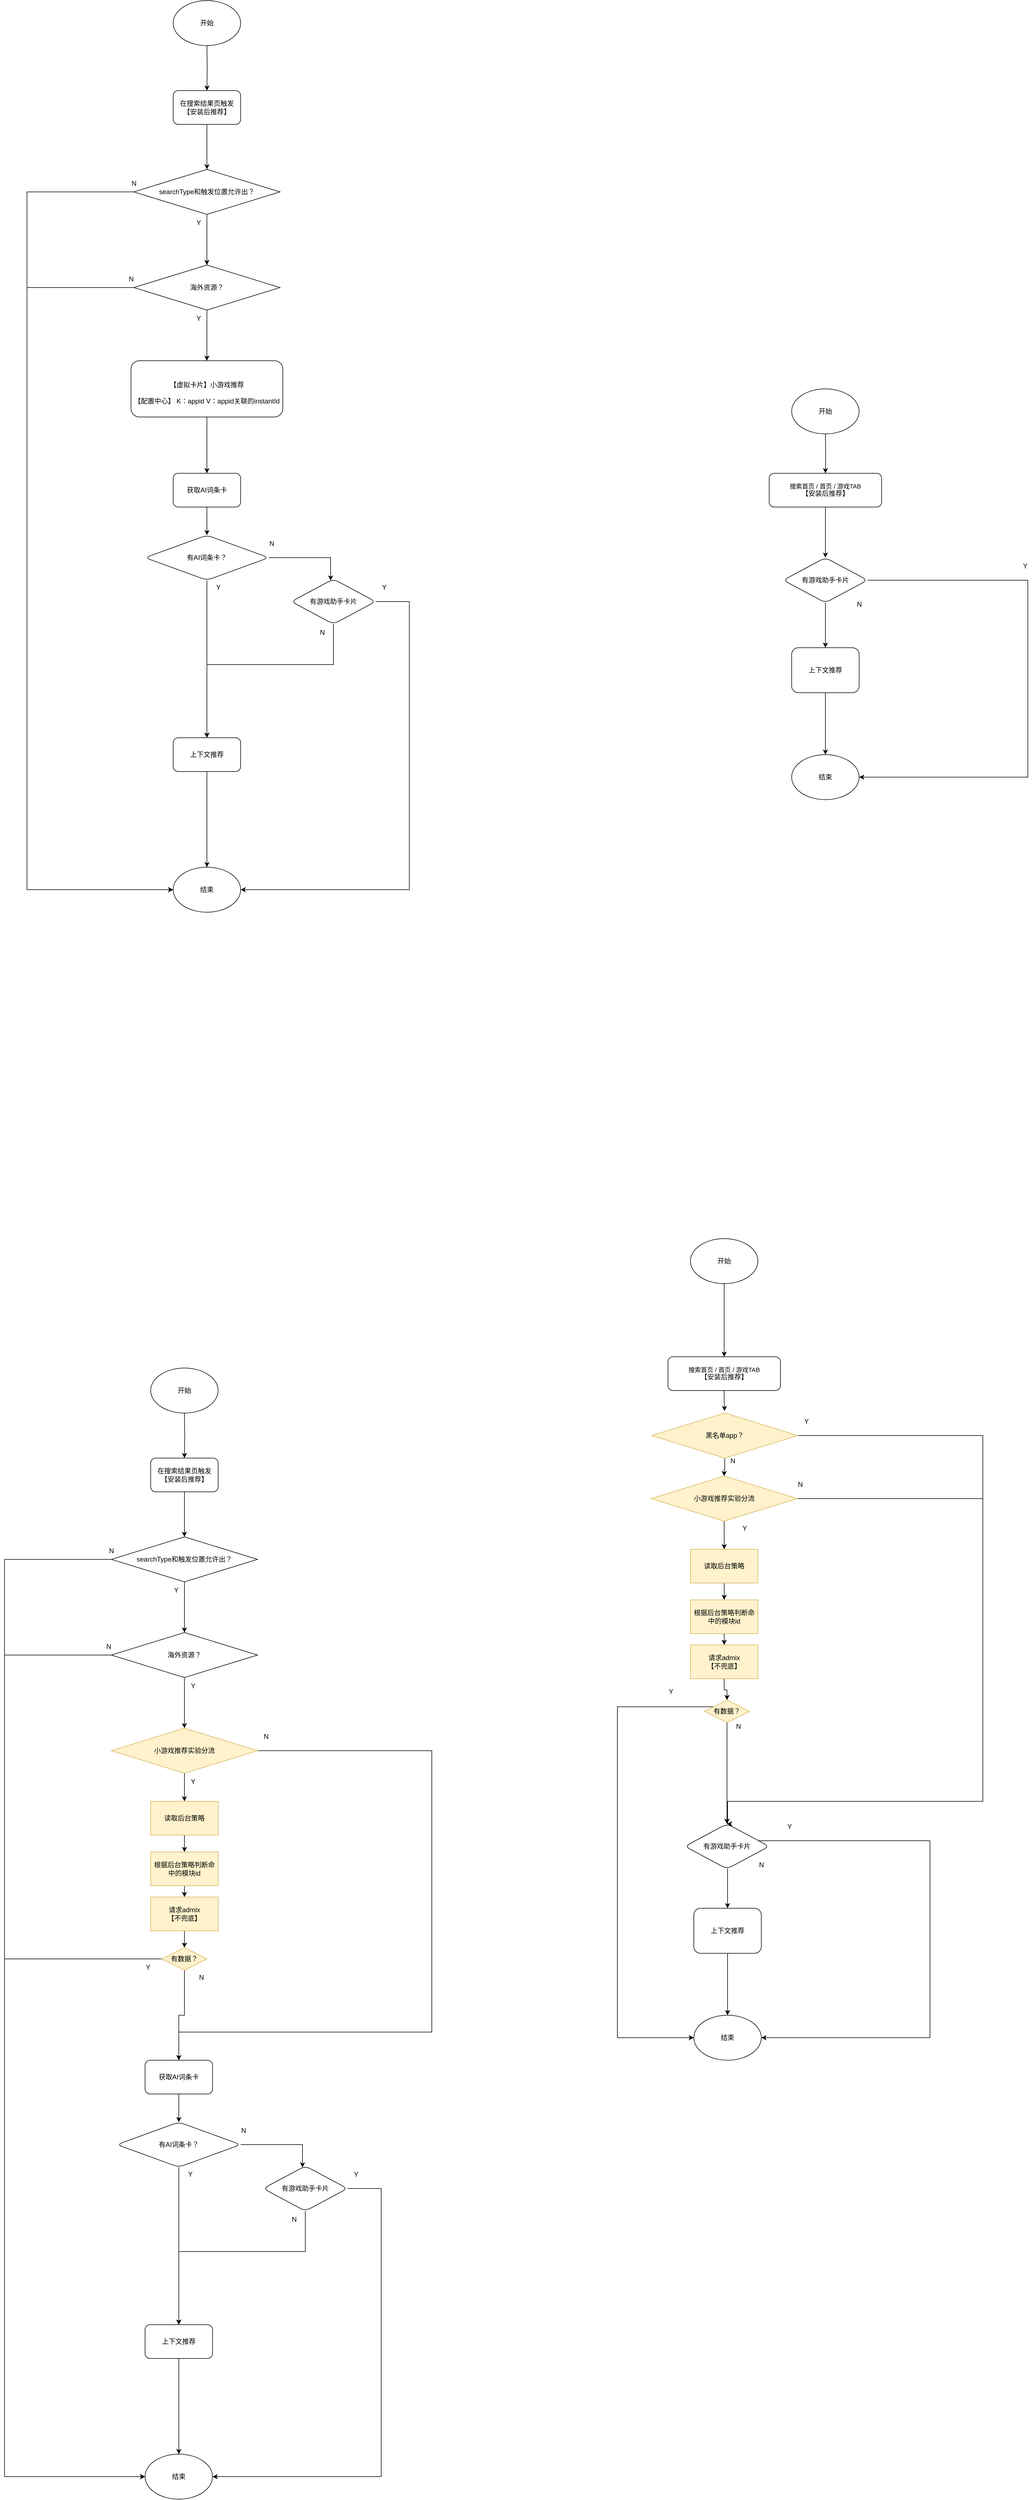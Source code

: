 <mxfile version="26.1.3">
  <diagram name="第 1 页" id="m9TrbYDOdCIX-7oSl9vr">
    <mxGraphModel dx="3148" dy="1683" grid="1" gridSize="10" guides="1" tooltips="1" connect="1" arrows="1" fold="1" page="1" pageScale="1" pageWidth="827" pageHeight="1169" math="0" shadow="0">
      <root>
        <mxCell id="0" />
        <mxCell id="1" parent="0" />
        <mxCell id="mQm4HfIO1lFHJKP5LkmW-3" value="" style="edgeStyle=orthogonalEdgeStyle;rounded=0;orthogonalLoop=1;jettySize=auto;html=1;" parent="1" target="mQm4HfIO1lFHJKP5LkmW-2" edge="1">
          <mxGeometry relative="1" as="geometry">
            <mxPoint x="390" y="120" as="sourcePoint" />
          </mxGeometry>
        </mxCell>
        <mxCell id="mQm4HfIO1lFHJKP5LkmW-9" value="" style="edgeStyle=orthogonalEdgeStyle;rounded=0;orthogonalLoop=1;jettySize=auto;html=1;" parent="1" source="mQm4HfIO1lFHJKP5LkmW-2" edge="1">
          <mxGeometry relative="1" as="geometry">
            <mxPoint x="390" y="340" as="targetPoint" />
          </mxGeometry>
        </mxCell>
        <mxCell id="mQm4HfIO1lFHJKP5LkmW-2" value="在搜索结果页触发&lt;br&gt;【安装后推荐】" style="whiteSpace=wrap;html=1;rounded=1;" parent="1" vertex="1">
          <mxGeometry x="330" y="200" width="120" height="60" as="geometry" />
        </mxCell>
        <mxCell id="mQm4HfIO1lFHJKP5LkmW-5" value="开始" style="ellipse;whiteSpace=wrap;html=1;" parent="1" vertex="1">
          <mxGeometry x="330" y="40" width="120" height="80" as="geometry" />
        </mxCell>
        <mxCell id="mQm4HfIO1lFHJKP5LkmW-14" style="edgeStyle=orthogonalEdgeStyle;rounded=0;orthogonalLoop=1;jettySize=auto;html=1;entryX=0;entryY=0.5;entryDx=0;entryDy=0;" parent="1" source="mQm4HfIO1lFHJKP5LkmW-10" target="mQm4HfIO1lFHJKP5LkmW-13" edge="1">
          <mxGeometry relative="1" as="geometry">
            <Array as="points">
              <mxPoint x="70" y="380" />
              <mxPoint x="70" y="1620" />
            </Array>
          </mxGeometry>
        </mxCell>
        <mxCell id="mQm4HfIO1lFHJKP5LkmW-17" value="" style="edgeStyle=orthogonalEdgeStyle;rounded=0;orthogonalLoop=1;jettySize=auto;html=1;" parent="1" source="mQm4HfIO1lFHJKP5LkmW-10" edge="1">
          <mxGeometry relative="1" as="geometry">
            <mxPoint x="390" y="510" as="targetPoint" />
          </mxGeometry>
        </mxCell>
        <mxCell id="mQm4HfIO1lFHJKP5LkmW-10" value="searchType和触发位置允许出？" style="rhombus;whiteSpace=wrap;html=1;" parent="1" vertex="1">
          <mxGeometry x="260" y="340" width="260" height="80" as="geometry" />
        </mxCell>
        <mxCell id="mQm4HfIO1lFHJKP5LkmW-13" value="结束" style="ellipse;whiteSpace=wrap;html=1;" parent="1" vertex="1">
          <mxGeometry x="330" y="1580" width="120" height="80" as="geometry" />
        </mxCell>
        <mxCell id="mQm4HfIO1lFHJKP5LkmW-15" value="N" style="text;html=1;align=center;verticalAlign=middle;resizable=0;points=[];autosize=1;strokeColor=none;fillColor=none;" parent="1" vertex="1">
          <mxGeometry x="245" y="350" width="30" height="30" as="geometry" />
        </mxCell>
        <mxCell id="mQm4HfIO1lFHJKP5LkmW-18" value="Y" style="text;html=1;align=center;verticalAlign=middle;resizable=0;points=[];autosize=1;strokeColor=none;fillColor=none;" parent="1" vertex="1">
          <mxGeometry x="360" y="420" width="30" height="30" as="geometry" />
        </mxCell>
        <mxCell id="mQm4HfIO1lFHJKP5LkmW-20" style="edgeStyle=orthogonalEdgeStyle;rounded=0;orthogonalLoop=1;jettySize=auto;html=1;entryX=0;entryY=0.5;entryDx=0;entryDy=0;" parent="1" source="mQm4HfIO1lFHJKP5LkmW-19" target="mQm4HfIO1lFHJKP5LkmW-13" edge="1">
          <mxGeometry relative="1" as="geometry">
            <Array as="points">
              <mxPoint x="70" y="550" />
              <mxPoint x="70" y="1620" />
            </Array>
          </mxGeometry>
        </mxCell>
        <mxCell id="mQm4HfIO1lFHJKP5LkmW-24" value="" style="edgeStyle=orthogonalEdgeStyle;rounded=0;orthogonalLoop=1;jettySize=auto;html=1;" parent="1" source="mQm4HfIO1lFHJKP5LkmW-19" target="mQm4HfIO1lFHJKP5LkmW-23" edge="1">
          <mxGeometry relative="1" as="geometry" />
        </mxCell>
        <mxCell id="mQm4HfIO1lFHJKP5LkmW-19" value="海外资源？" style="rhombus;whiteSpace=wrap;html=1;" parent="1" vertex="1">
          <mxGeometry x="260" y="510" width="260" height="80" as="geometry" />
        </mxCell>
        <mxCell id="mQm4HfIO1lFHJKP5LkmW-21" value="N" style="text;html=1;align=center;verticalAlign=middle;resizable=0;points=[];autosize=1;strokeColor=none;fillColor=none;" parent="1" vertex="1">
          <mxGeometry x="240" y="520" width="30" height="30" as="geometry" />
        </mxCell>
        <mxCell id="mQm4HfIO1lFHJKP5LkmW-22" value="Y" style="text;html=1;align=center;verticalAlign=middle;resizable=0;points=[];autosize=1;strokeColor=none;fillColor=none;" parent="1" vertex="1">
          <mxGeometry x="360" y="590" width="30" height="30" as="geometry" />
        </mxCell>
        <mxCell id="mQm4HfIO1lFHJKP5LkmW-26" value="" style="edgeStyle=orthogonalEdgeStyle;rounded=0;orthogonalLoop=1;jettySize=auto;html=1;" parent="1" source="mQm4HfIO1lFHJKP5LkmW-23" target="mQm4HfIO1lFHJKP5LkmW-25" edge="1">
          <mxGeometry relative="1" as="geometry" />
        </mxCell>
        <mxCell id="mQm4HfIO1lFHJKP5LkmW-23" value="&lt;br&gt;【虚拟卡片】小游戏推荐&lt;br&gt;&lt;br&gt;&lt;div&gt;【配置中心】 K：appid V：appid关联的instantId&lt;/div&gt;" style="rounded=1;whiteSpace=wrap;html=1;" parent="1" vertex="1">
          <mxGeometry x="255" y="680" width="270" height="100" as="geometry" />
        </mxCell>
        <mxCell id="mQm4HfIO1lFHJKP5LkmW-34" value="" style="edgeStyle=orthogonalEdgeStyle;rounded=0;orthogonalLoop=1;jettySize=auto;html=1;" parent="1" source="mQm4HfIO1lFHJKP5LkmW-25" target="mQm4HfIO1lFHJKP5LkmW-33" edge="1">
          <mxGeometry relative="1" as="geometry" />
        </mxCell>
        <mxCell id="mQm4HfIO1lFHJKP5LkmW-25" value="获取AI词条卡" style="whiteSpace=wrap;html=1;rounded=1;" parent="1" vertex="1">
          <mxGeometry x="330" y="880" width="120" height="60" as="geometry" />
        </mxCell>
        <mxCell id="mQm4HfIO1lFHJKP5LkmW-36" value="" style="edgeStyle=orthogonalEdgeStyle;rounded=0;orthogonalLoop=1;jettySize=auto;html=1;" parent="1" source="mQm4HfIO1lFHJKP5LkmW-33" target="mQm4HfIO1lFHJKP5LkmW-35" edge="1">
          <mxGeometry relative="1" as="geometry" />
        </mxCell>
        <mxCell id="mQm4HfIO1lFHJKP5LkmW-39" value="" style="edgeStyle=orthogonalEdgeStyle;rounded=0;orthogonalLoop=1;jettySize=auto;html=1;" parent="1" source="mQm4HfIO1lFHJKP5LkmW-33" target="mQm4HfIO1lFHJKP5LkmW-38" edge="1">
          <mxGeometry relative="1" as="geometry">
            <Array as="points">
              <mxPoint x="610" y="1030" />
            </Array>
          </mxGeometry>
        </mxCell>
        <mxCell id="mQm4HfIO1lFHJKP5LkmW-33" value="有AI词条卡？" style="rhombus;whiteSpace=wrap;html=1;rounded=1;" parent="1" vertex="1">
          <mxGeometry x="280" y="990" width="220" height="80" as="geometry" />
        </mxCell>
        <mxCell id="mQm4HfIO1lFHJKP5LkmW-46" style="edgeStyle=orthogonalEdgeStyle;rounded=0;orthogonalLoop=1;jettySize=auto;html=1;entryX=0.5;entryY=0;entryDx=0;entryDy=0;" parent="1" source="mQm4HfIO1lFHJKP5LkmW-35" target="mQm4HfIO1lFHJKP5LkmW-13" edge="1">
          <mxGeometry relative="1" as="geometry" />
        </mxCell>
        <mxCell id="mQm4HfIO1lFHJKP5LkmW-35" value="上下文推荐" style="whiteSpace=wrap;html=1;rounded=1;" parent="1" vertex="1">
          <mxGeometry x="330" y="1350" width="120" height="60" as="geometry" />
        </mxCell>
        <mxCell id="mQm4HfIO1lFHJKP5LkmW-37" value="Y" style="text;html=1;align=center;verticalAlign=middle;resizable=0;points=[];autosize=1;strokeColor=none;fillColor=none;" parent="1" vertex="1">
          <mxGeometry x="395" y="1068" width="30" height="30" as="geometry" />
        </mxCell>
        <mxCell id="mQm4HfIO1lFHJKP5LkmW-41" style="edgeStyle=orthogonalEdgeStyle;rounded=0;orthogonalLoop=1;jettySize=auto;html=1;entryX=0.5;entryY=0;entryDx=0;entryDy=0;" parent="1" source="mQm4HfIO1lFHJKP5LkmW-38" target="mQm4HfIO1lFHJKP5LkmW-35" edge="1">
          <mxGeometry relative="1" as="geometry">
            <Array as="points">
              <mxPoint x="615" y="1220" />
              <mxPoint x="390" y="1220" />
            </Array>
          </mxGeometry>
        </mxCell>
        <mxCell id="mQm4HfIO1lFHJKP5LkmW-44" style="edgeStyle=orthogonalEdgeStyle;rounded=0;orthogonalLoop=1;jettySize=auto;html=1;entryX=1;entryY=0.5;entryDx=0;entryDy=0;" parent="1" source="mQm4HfIO1lFHJKP5LkmW-38" target="mQm4HfIO1lFHJKP5LkmW-13" edge="1">
          <mxGeometry relative="1" as="geometry">
            <Array as="points">
              <mxPoint x="750" y="1108" />
              <mxPoint x="750" y="1620" />
            </Array>
          </mxGeometry>
        </mxCell>
        <mxCell id="mQm4HfIO1lFHJKP5LkmW-38" value="有游戏助手卡片" style="rhombus;whiteSpace=wrap;html=1;rounded=1;" parent="1" vertex="1">
          <mxGeometry x="540" y="1068" width="150" height="80" as="geometry" />
        </mxCell>
        <mxCell id="mQm4HfIO1lFHJKP5LkmW-42" value="N" style="text;html=1;align=center;verticalAlign=middle;resizable=0;points=[];autosize=1;strokeColor=none;fillColor=none;" parent="1" vertex="1">
          <mxGeometry x="580" y="1148" width="30" height="30" as="geometry" />
        </mxCell>
        <mxCell id="mQm4HfIO1lFHJKP5LkmW-43" value="N" style="text;html=1;align=center;verticalAlign=middle;resizable=0;points=[];autosize=1;strokeColor=none;fillColor=none;" parent="1" vertex="1">
          <mxGeometry x="490" y="990" width="30" height="30" as="geometry" />
        </mxCell>
        <mxCell id="mQm4HfIO1lFHJKP5LkmW-45" value="Y" style="text;html=1;align=center;verticalAlign=middle;resizable=0;points=[];autosize=1;strokeColor=none;fillColor=none;" parent="1" vertex="1">
          <mxGeometry x="690" y="1068" width="30" height="30" as="geometry" />
        </mxCell>
        <mxCell id="s6yLkB2lFRndOvAFE7hh-1" value="" style="edgeStyle=orthogonalEdgeStyle;rounded=0;orthogonalLoop=1;jettySize=auto;html=1;" parent="1" target="s6yLkB2lFRndOvAFE7hh-3" edge="1">
          <mxGeometry relative="1" as="geometry">
            <mxPoint x="1490" y="810" as="sourcePoint" />
          </mxGeometry>
        </mxCell>
        <mxCell id="s6yLkB2lFRndOvAFE7hh-2" value="" style="edgeStyle=orthogonalEdgeStyle;rounded=0;orthogonalLoop=1;jettySize=auto;html=1;" parent="1" source="s6yLkB2lFRndOvAFE7hh-3" edge="1">
          <mxGeometry relative="1" as="geometry">
            <mxPoint x="1490" y="1030" as="targetPoint" />
          </mxGeometry>
        </mxCell>
        <mxCell id="s6yLkB2lFRndOvAFE7hh-3" value="&lt;span data-copy-origin=&quot;https://odocs.myoas.com&quot; data-docs-delta=&quot;[[20,&amp;quot;搜索首页 / 首页 / 游戏TAB&amp;quot;],[20,&amp;quot;\n&amp;quot;,&amp;quot;24:\&amp;quot;ARlo\&amp;quot;|32:4|direction:\&amp;quot;ltr\&amp;quot;&amp;quot;]]&quot;&gt;&lt;div style=&quot;line-height: 100%;&quot; data-default-linespacing=&quot;100&quot; data-foldable=&quot;true&quot; class=&quot;ql-direction-ltr ql-long-284244&quot; data-header=&quot;4&quot;&gt;&lt;span style=&quot;&quot; class=&quot;ql-author-284244&quot;&gt;&lt;font style=&quot;font-size: 11px;&quot;&gt;搜索首页 / 首页 / 游戏TAB&lt;/font&gt;&lt;/span&gt;&lt;/div&gt;&lt;/span&gt;【安装后推荐】" style="whiteSpace=wrap;html=1;rounded=1;" parent="1" vertex="1">
          <mxGeometry x="1390" y="880" width="200" height="60" as="geometry" />
        </mxCell>
        <mxCell id="s6yLkB2lFRndOvAFE7hh-4" value="开始" style="ellipse;whiteSpace=wrap;html=1;" parent="1" vertex="1">
          <mxGeometry x="1430" y="730" width="120" height="80" as="geometry" />
        </mxCell>
        <mxCell id="s6yLkB2lFRndOvAFE7hh-8" value="结束" style="ellipse;whiteSpace=wrap;html=1;" parent="1" vertex="1">
          <mxGeometry x="1430" y="1380" width="120" height="80" as="geometry" />
        </mxCell>
        <mxCell id="s6yLkB2lFRndOvAFE7hh-23" style="edgeStyle=orthogonalEdgeStyle;rounded=0;orthogonalLoop=1;jettySize=auto;html=1;entryX=0.5;entryY=0;entryDx=0;entryDy=0;" parent="1" source="s6yLkB2lFRndOvAFE7hh-24" target="s6yLkB2lFRndOvAFE7hh-8" edge="1">
          <mxGeometry relative="1" as="geometry" />
        </mxCell>
        <mxCell id="s6yLkB2lFRndOvAFE7hh-24" value="上下文推荐" style="whiteSpace=wrap;html=1;rounded=1;" parent="1" vertex="1">
          <mxGeometry x="1430" y="1190" width="120" height="80" as="geometry" />
        </mxCell>
        <mxCell id="s6yLkB2lFRndOvAFE7hh-26" style="edgeStyle=orthogonalEdgeStyle;rounded=0;orthogonalLoop=1;jettySize=auto;html=1;entryX=0.5;entryY=0;entryDx=0;entryDy=0;" parent="1" source="s6yLkB2lFRndOvAFE7hh-28" target="s6yLkB2lFRndOvAFE7hh-24" edge="1">
          <mxGeometry relative="1" as="geometry">
            <Array as="points">
              <mxPoint x="1490" y="1150" />
              <mxPoint x="1490" y="1150" />
            </Array>
          </mxGeometry>
        </mxCell>
        <mxCell id="s6yLkB2lFRndOvAFE7hh-27" style="edgeStyle=orthogonalEdgeStyle;rounded=0;orthogonalLoop=1;jettySize=auto;html=1;entryX=1;entryY=0.5;entryDx=0;entryDy=0;" parent="1" source="s6yLkB2lFRndOvAFE7hh-28" target="s6yLkB2lFRndOvAFE7hh-8" edge="1">
          <mxGeometry relative="1" as="geometry">
            <Array as="points">
              <mxPoint x="1850" y="1070" />
              <mxPoint x="1850" y="1420" />
            </Array>
          </mxGeometry>
        </mxCell>
        <mxCell id="s6yLkB2lFRndOvAFE7hh-28" value="有游戏助手卡片" style="rhombus;whiteSpace=wrap;html=1;rounded=1;" parent="1" vertex="1">
          <mxGeometry x="1415" y="1030" width="150" height="80" as="geometry" />
        </mxCell>
        <mxCell id="s6yLkB2lFRndOvAFE7hh-31" value="Y" style="text;html=1;align=center;verticalAlign=middle;resizable=0;points=[];autosize=1;strokeColor=none;fillColor=none;" parent="1" vertex="1">
          <mxGeometry x="1830" y="1030" width="30" height="30" as="geometry" />
        </mxCell>
        <mxCell id="s6yLkB2lFRndOvAFE7hh-33" value="N" style="text;html=1;align=center;verticalAlign=middle;resizable=0;points=[];autosize=1;strokeColor=none;fillColor=none;" parent="1" vertex="1">
          <mxGeometry x="1535" y="1098" width="30" height="30" as="geometry" />
        </mxCell>
        <mxCell id="s6yLkB2lFRndOvAFE7hh-34" value="" style="edgeStyle=orthogonalEdgeStyle;rounded=0;orthogonalLoop=1;jettySize=auto;html=1;" parent="1" target="s6yLkB2lFRndOvAFE7hh-36" edge="1">
          <mxGeometry relative="1" as="geometry">
            <mxPoint x="350" y="2550" as="sourcePoint" />
          </mxGeometry>
        </mxCell>
        <mxCell id="s6yLkB2lFRndOvAFE7hh-35" value="" style="edgeStyle=orthogonalEdgeStyle;rounded=0;orthogonalLoop=1;jettySize=auto;html=1;" parent="1" source="s6yLkB2lFRndOvAFE7hh-36" edge="1">
          <mxGeometry relative="1" as="geometry">
            <mxPoint x="350" y="2770" as="targetPoint" />
          </mxGeometry>
        </mxCell>
        <mxCell id="s6yLkB2lFRndOvAFE7hh-36" value="在搜索结果页触发&lt;br&gt;【安装后推荐】" style="whiteSpace=wrap;html=1;rounded=1;" parent="1" vertex="1">
          <mxGeometry x="290" y="2630" width="120" height="60" as="geometry" />
        </mxCell>
        <mxCell id="s6yLkB2lFRndOvAFE7hh-37" value="开始" style="ellipse;whiteSpace=wrap;html=1;" parent="1" vertex="1">
          <mxGeometry x="290" y="2470" width="120" height="80" as="geometry" />
        </mxCell>
        <mxCell id="s6yLkB2lFRndOvAFE7hh-38" style="edgeStyle=orthogonalEdgeStyle;rounded=0;orthogonalLoop=1;jettySize=auto;html=1;entryX=0;entryY=0.5;entryDx=0;entryDy=0;" parent="1" source="s6yLkB2lFRndOvAFE7hh-40" target="s6yLkB2lFRndOvAFE7hh-41" edge="1">
          <mxGeometry relative="1" as="geometry">
            <Array as="points">
              <mxPoint x="30" y="2810" />
              <mxPoint x="30" y="4440" />
            </Array>
          </mxGeometry>
        </mxCell>
        <mxCell id="s6yLkB2lFRndOvAFE7hh-39" value="" style="edgeStyle=orthogonalEdgeStyle;rounded=0;orthogonalLoop=1;jettySize=auto;html=1;" parent="1" source="s6yLkB2lFRndOvAFE7hh-40" edge="1">
          <mxGeometry relative="1" as="geometry">
            <mxPoint x="350" y="2940" as="targetPoint" />
          </mxGeometry>
        </mxCell>
        <mxCell id="s6yLkB2lFRndOvAFE7hh-40" value="searchType和触发位置允许出？" style="rhombus;whiteSpace=wrap;html=1;" parent="1" vertex="1">
          <mxGeometry x="220" y="2770" width="260" height="80" as="geometry" />
        </mxCell>
        <mxCell id="s6yLkB2lFRndOvAFE7hh-41" value="结束" style="ellipse;whiteSpace=wrap;html=1;" parent="1" vertex="1">
          <mxGeometry x="280" y="4400" width="120" height="80" as="geometry" />
        </mxCell>
        <mxCell id="s6yLkB2lFRndOvAFE7hh-42" value="N" style="text;html=1;align=center;verticalAlign=middle;resizable=0;points=[];autosize=1;strokeColor=none;fillColor=none;" parent="1" vertex="1">
          <mxGeometry x="205" y="2780" width="30" height="30" as="geometry" />
        </mxCell>
        <mxCell id="s6yLkB2lFRndOvAFE7hh-43" value="Y" style="text;html=1;align=center;verticalAlign=middle;resizable=0;points=[];autosize=1;strokeColor=none;fillColor=none;" parent="1" vertex="1">
          <mxGeometry x="320" y="2850" width="30" height="30" as="geometry" />
        </mxCell>
        <mxCell id="s6yLkB2lFRndOvAFE7hh-44" style="edgeStyle=orthogonalEdgeStyle;rounded=0;orthogonalLoop=1;jettySize=auto;html=1;entryX=0;entryY=0.5;entryDx=0;entryDy=0;" parent="1" source="s6yLkB2lFRndOvAFE7hh-46" target="s6yLkB2lFRndOvAFE7hh-41" edge="1">
          <mxGeometry relative="1" as="geometry">
            <Array as="points">
              <mxPoint x="30" y="2980" />
              <mxPoint x="30" y="4440" />
            </Array>
          </mxGeometry>
        </mxCell>
        <mxCell id="s6yLkB2lFRndOvAFE7hh-66" value="" style="edgeStyle=orthogonalEdgeStyle;rounded=0;orthogonalLoop=1;jettySize=auto;html=1;" parent="1" source="s6yLkB2lFRndOvAFE7hh-46" edge="1">
          <mxGeometry relative="1" as="geometry">
            <mxPoint x="350" y="3110" as="targetPoint" />
          </mxGeometry>
        </mxCell>
        <mxCell id="s6yLkB2lFRndOvAFE7hh-46" value="海外资源？" style="rhombus;whiteSpace=wrap;html=1;" parent="1" vertex="1">
          <mxGeometry x="220" y="2940" width="260" height="80" as="geometry" />
        </mxCell>
        <mxCell id="s6yLkB2lFRndOvAFE7hh-47" value="N" style="text;html=1;align=center;verticalAlign=middle;resizable=0;points=[];autosize=1;strokeColor=none;fillColor=none;" parent="1" vertex="1">
          <mxGeometry x="200" y="2950" width="30" height="30" as="geometry" />
        </mxCell>
        <mxCell id="s6yLkB2lFRndOvAFE7hh-48" value="Y" style="text;html=1;align=center;verticalAlign=middle;resizable=0;points=[];autosize=1;strokeColor=none;fillColor=none;" parent="1" vertex="1">
          <mxGeometry x="350" y="3020" width="30" height="30" as="geometry" />
        </mxCell>
        <mxCell id="s6yLkB2lFRndOvAFE7hh-51" value="" style="edgeStyle=orthogonalEdgeStyle;rounded=0;orthogonalLoop=1;jettySize=auto;html=1;" parent="1" source="s6yLkB2lFRndOvAFE7hh-52" target="s6yLkB2lFRndOvAFE7hh-55" edge="1">
          <mxGeometry relative="1" as="geometry" />
        </mxCell>
        <mxCell id="s6yLkB2lFRndOvAFE7hh-52" value="获取AI词条卡" style="whiteSpace=wrap;html=1;rounded=1;" parent="1" vertex="1">
          <mxGeometry x="280" y="3700" width="120" height="60" as="geometry" />
        </mxCell>
        <mxCell id="s6yLkB2lFRndOvAFE7hh-53" value="" style="edgeStyle=orthogonalEdgeStyle;rounded=0;orthogonalLoop=1;jettySize=auto;html=1;" parent="1" source="s6yLkB2lFRndOvAFE7hh-55" target="s6yLkB2lFRndOvAFE7hh-57" edge="1">
          <mxGeometry relative="1" as="geometry" />
        </mxCell>
        <mxCell id="s6yLkB2lFRndOvAFE7hh-54" value="" style="edgeStyle=orthogonalEdgeStyle;rounded=0;orthogonalLoop=1;jettySize=auto;html=1;" parent="1" source="s6yLkB2lFRndOvAFE7hh-55" target="s6yLkB2lFRndOvAFE7hh-61" edge="1">
          <mxGeometry relative="1" as="geometry">
            <Array as="points">
              <mxPoint x="560" y="3850" />
            </Array>
          </mxGeometry>
        </mxCell>
        <mxCell id="s6yLkB2lFRndOvAFE7hh-55" value="有AI词条卡？" style="rhombus;whiteSpace=wrap;html=1;rounded=1;" parent="1" vertex="1">
          <mxGeometry x="230" y="3810" width="220" height="80" as="geometry" />
        </mxCell>
        <mxCell id="s6yLkB2lFRndOvAFE7hh-56" style="edgeStyle=orthogonalEdgeStyle;rounded=0;orthogonalLoop=1;jettySize=auto;html=1;entryX=0.5;entryY=0;entryDx=0;entryDy=0;" parent="1" source="s6yLkB2lFRndOvAFE7hh-57" target="s6yLkB2lFRndOvAFE7hh-41" edge="1">
          <mxGeometry relative="1" as="geometry" />
        </mxCell>
        <mxCell id="s6yLkB2lFRndOvAFE7hh-57" value="上下文推荐" style="whiteSpace=wrap;html=1;rounded=1;" parent="1" vertex="1">
          <mxGeometry x="280" y="4170" width="120" height="60" as="geometry" />
        </mxCell>
        <mxCell id="s6yLkB2lFRndOvAFE7hh-58" value="Y" style="text;html=1;align=center;verticalAlign=middle;resizable=0;points=[];autosize=1;strokeColor=none;fillColor=none;" parent="1" vertex="1">
          <mxGeometry x="345" y="3888" width="30" height="30" as="geometry" />
        </mxCell>
        <mxCell id="s6yLkB2lFRndOvAFE7hh-59" style="edgeStyle=orthogonalEdgeStyle;rounded=0;orthogonalLoop=1;jettySize=auto;html=1;entryX=0.5;entryY=0;entryDx=0;entryDy=0;" parent="1" source="s6yLkB2lFRndOvAFE7hh-61" target="s6yLkB2lFRndOvAFE7hh-57" edge="1">
          <mxGeometry relative="1" as="geometry">
            <Array as="points">
              <mxPoint x="565" y="4040" />
              <mxPoint x="340" y="4040" />
            </Array>
          </mxGeometry>
        </mxCell>
        <mxCell id="s6yLkB2lFRndOvAFE7hh-60" style="edgeStyle=orthogonalEdgeStyle;rounded=0;orthogonalLoop=1;jettySize=auto;html=1;entryX=1;entryY=0.5;entryDx=0;entryDy=0;" parent="1" source="s6yLkB2lFRndOvAFE7hh-61" target="s6yLkB2lFRndOvAFE7hh-41" edge="1">
          <mxGeometry relative="1" as="geometry">
            <Array as="points">
              <mxPoint x="700" y="3928" />
              <mxPoint x="700" y="4440" />
            </Array>
          </mxGeometry>
        </mxCell>
        <mxCell id="s6yLkB2lFRndOvAFE7hh-61" value="有游戏助手卡片" style="rhombus;whiteSpace=wrap;html=1;rounded=1;" parent="1" vertex="1">
          <mxGeometry x="490" y="3888" width="150" height="80" as="geometry" />
        </mxCell>
        <mxCell id="s6yLkB2lFRndOvAFE7hh-62" value="N" style="text;html=1;align=center;verticalAlign=middle;resizable=0;points=[];autosize=1;strokeColor=none;fillColor=none;" parent="1" vertex="1">
          <mxGeometry x="530" y="3968" width="30" height="30" as="geometry" />
        </mxCell>
        <mxCell id="s6yLkB2lFRndOvAFE7hh-63" value="N" style="text;html=1;align=center;verticalAlign=middle;resizable=0;points=[];autosize=1;strokeColor=none;fillColor=none;" parent="1" vertex="1">
          <mxGeometry x="440" y="3810" width="30" height="30" as="geometry" />
        </mxCell>
        <mxCell id="s6yLkB2lFRndOvAFE7hh-64" value="Y" style="text;html=1;align=center;verticalAlign=middle;resizable=0;points=[];autosize=1;strokeColor=none;fillColor=none;" parent="1" vertex="1">
          <mxGeometry x="640" y="3888" width="30" height="30" as="geometry" />
        </mxCell>
        <mxCell id="s6yLkB2lFRndOvAFE7hh-69" value="" style="edgeStyle=orthogonalEdgeStyle;rounded=0;orthogonalLoop=1;jettySize=auto;html=1;" parent="1" source="s6yLkB2lFRndOvAFE7hh-67" target="s6yLkB2lFRndOvAFE7hh-68" edge="1">
          <mxGeometry relative="1" as="geometry" />
        </mxCell>
        <mxCell id="s6yLkB2lFRndOvAFE7hh-77" style="edgeStyle=orthogonalEdgeStyle;rounded=0;orthogonalLoop=1;jettySize=auto;html=1;entryX=0.5;entryY=0;entryDx=0;entryDy=0;" parent="1" source="s6yLkB2lFRndOvAFE7hh-67" target="s6yLkB2lFRndOvAFE7hh-52" edge="1">
          <mxGeometry relative="1" as="geometry">
            <Array as="points">
              <mxPoint x="790" y="3150" />
              <mxPoint x="790" y="3650" />
              <mxPoint x="340" y="3650" />
            </Array>
          </mxGeometry>
        </mxCell>
        <mxCell id="s6yLkB2lFRndOvAFE7hh-67" value="小游戏推荐实验分流" style="rhombus;whiteSpace=wrap;html=1;fillColor=#fff2cc;strokeColor=#d6b656;" parent="1" vertex="1">
          <mxGeometry x="220" y="3110" width="260" height="80" as="geometry" />
        </mxCell>
        <mxCell id="s6yLkB2lFRndOvAFE7hh-75" value="" style="edgeStyle=orthogonalEdgeStyle;rounded=0;orthogonalLoop=1;jettySize=auto;html=1;" parent="1" source="s6yLkB2lFRndOvAFE7hh-68" target="s6yLkB2lFRndOvAFE7hh-74" edge="1">
          <mxGeometry relative="1" as="geometry" />
        </mxCell>
        <mxCell id="s6yLkB2lFRndOvAFE7hh-68" value="读取后台策略" style="whiteSpace=wrap;html=1;fillColor=#fff2cc;strokeColor=#d6b656;" parent="1" vertex="1">
          <mxGeometry x="290" y="3240" width="120" height="60" as="geometry" />
        </mxCell>
        <mxCell id="s6yLkB2lFRndOvAFE7hh-72" value="Y" style="text;html=1;align=center;verticalAlign=middle;resizable=0;points=[];autosize=1;strokeColor=none;fillColor=none;" parent="1" vertex="1">
          <mxGeometry x="350" y="3190" width="30" height="30" as="geometry" />
        </mxCell>
        <mxCell id="s6yLkB2lFRndOvAFE7hh-73" value="N" style="text;html=1;align=center;verticalAlign=middle;resizable=0;points=[];autosize=1;strokeColor=none;fillColor=none;" parent="1" vertex="1">
          <mxGeometry x="480" y="3110" width="30" height="30" as="geometry" />
        </mxCell>
        <mxCell id="s6yLkB2lFRndOvAFE7hh-80" value="" style="edgeStyle=orthogonalEdgeStyle;rounded=0;orthogonalLoop=1;jettySize=auto;html=1;" parent="1" source="s6yLkB2lFRndOvAFE7hh-74" target="s6yLkB2lFRndOvAFE7hh-79" edge="1">
          <mxGeometry relative="1" as="geometry" />
        </mxCell>
        <mxCell id="s6yLkB2lFRndOvAFE7hh-74" value="根据后台策略判断命中的模块id" style="whiteSpace=wrap;html=1;fillColor=#fff2cc;strokeColor=#d6b656;" parent="1" vertex="1">
          <mxGeometry x="290" y="3330" width="120" height="60" as="geometry" />
        </mxCell>
        <mxCell id="s6yLkB2lFRndOvAFE7hh-84" value="" style="edgeStyle=orthogonalEdgeStyle;rounded=0;orthogonalLoop=1;jettySize=auto;html=1;" parent="1" source="s6yLkB2lFRndOvAFE7hh-79" target="s6yLkB2lFRndOvAFE7hh-83" edge="1">
          <mxGeometry relative="1" as="geometry" />
        </mxCell>
        <mxCell id="s6yLkB2lFRndOvAFE7hh-79" value="请求admix&lt;br&gt;【不兜底】" style="whiteSpace=wrap;html=1;fillColor=#fff2cc;strokeColor=#d6b656;" parent="1" vertex="1">
          <mxGeometry x="290" y="3410" width="120" height="60" as="geometry" />
        </mxCell>
        <mxCell id="s6yLkB2lFRndOvAFE7hh-85" style="edgeStyle=orthogonalEdgeStyle;rounded=0;orthogonalLoop=1;jettySize=auto;html=1;entryX=0;entryY=0.5;entryDx=0;entryDy=0;" parent="1" source="s6yLkB2lFRndOvAFE7hh-83" target="s6yLkB2lFRndOvAFE7hh-41" edge="1">
          <mxGeometry relative="1" as="geometry">
            <Array as="points">
              <mxPoint x="30" y="3520" />
              <mxPoint x="30" y="4440" />
            </Array>
          </mxGeometry>
        </mxCell>
        <mxCell id="s6yLkB2lFRndOvAFE7hh-88" style="edgeStyle=orthogonalEdgeStyle;rounded=0;orthogonalLoop=1;jettySize=auto;html=1;entryX=0.5;entryY=0;entryDx=0;entryDy=0;" parent="1" source="s6yLkB2lFRndOvAFE7hh-83" target="s6yLkB2lFRndOvAFE7hh-52" edge="1">
          <mxGeometry relative="1" as="geometry" />
        </mxCell>
        <mxCell id="s6yLkB2lFRndOvAFE7hh-83" value="有数据？" style="rhombus;whiteSpace=wrap;html=1;fillColor=#fff2cc;strokeColor=#d6b656;" parent="1" vertex="1">
          <mxGeometry x="310" y="3500" width="80" height="40" as="geometry" />
        </mxCell>
        <mxCell id="s6yLkB2lFRndOvAFE7hh-86" value="Y" style="text;html=1;align=center;verticalAlign=middle;resizable=0;points=[];autosize=1;strokeColor=none;fillColor=none;" parent="1" vertex="1">
          <mxGeometry x="270" y="3520" width="30" height="30" as="geometry" />
        </mxCell>
        <mxCell id="s6yLkB2lFRndOvAFE7hh-89" value="N" style="text;html=1;align=center;verticalAlign=middle;resizable=0;points=[];autosize=1;strokeColor=none;fillColor=none;" parent="1" vertex="1">
          <mxGeometry x="365" y="3538" width="30" height="30" as="geometry" />
        </mxCell>
        <mxCell id="s6yLkB2lFRndOvAFE7hh-90" value="" style="edgeStyle=orthogonalEdgeStyle;rounded=0;orthogonalLoop=1;jettySize=auto;html=1;" parent="1" source="s6yLkB2lFRndOvAFE7hh-91" target="s6yLkB2lFRndOvAFE7hh-93" edge="1">
          <mxGeometry relative="1" as="geometry" />
        </mxCell>
        <mxCell id="s6yLkB2lFRndOvAFE7hh-129" style="edgeStyle=orthogonalEdgeStyle;rounded=0;orthogonalLoop=1;jettySize=auto;html=1;entryX=0.5;entryY=0;entryDx=0;entryDy=0;" parent="1" source="s6yLkB2lFRndOvAFE7hh-91" target="s6yLkB2lFRndOvAFE7hh-124" edge="1">
          <mxGeometry relative="1" as="geometry">
            <Array as="points">
              <mxPoint x="1770" y="2702" />
              <mxPoint x="1770" y="3240" />
              <mxPoint x="1316" y="3240" />
            </Array>
          </mxGeometry>
        </mxCell>
        <mxCell id="s6yLkB2lFRndOvAFE7hh-91" value="小游戏推荐实验分流" style="rhombus;whiteSpace=wrap;html=1;fillColor=#fff2cc;strokeColor=#d6b656;" parent="1" vertex="1">
          <mxGeometry x="1180" y="2662" width="260" height="80" as="geometry" />
        </mxCell>
        <mxCell id="s6yLkB2lFRndOvAFE7hh-92" value="" style="edgeStyle=orthogonalEdgeStyle;rounded=0;orthogonalLoop=1;jettySize=auto;html=1;" parent="1" source="s6yLkB2lFRndOvAFE7hh-93" target="s6yLkB2lFRndOvAFE7hh-97" edge="1">
          <mxGeometry relative="1" as="geometry" />
        </mxCell>
        <mxCell id="s6yLkB2lFRndOvAFE7hh-93" value="读取后台策略" style="whiteSpace=wrap;html=1;fillColor=#fff2cc;strokeColor=#d6b656;" parent="1" vertex="1">
          <mxGeometry x="1250" y="2792" width="120" height="60" as="geometry" />
        </mxCell>
        <mxCell id="s6yLkB2lFRndOvAFE7hh-94" value="Y" style="text;html=1;align=center;verticalAlign=middle;resizable=0;points=[];autosize=1;strokeColor=none;fillColor=none;" parent="1" vertex="1">
          <mxGeometry x="1441" y="2550" width="30" height="30" as="geometry" />
        </mxCell>
        <mxCell id="s6yLkB2lFRndOvAFE7hh-96" value="" style="edgeStyle=orthogonalEdgeStyle;rounded=0;orthogonalLoop=1;jettySize=auto;html=1;" parent="1" source="s6yLkB2lFRndOvAFE7hh-97" target="s6yLkB2lFRndOvAFE7hh-99" edge="1">
          <mxGeometry relative="1" as="geometry" />
        </mxCell>
        <mxCell id="s6yLkB2lFRndOvAFE7hh-97" value="根据后台策略判断命中的模块id" style="whiteSpace=wrap;html=1;fillColor=#fff2cc;strokeColor=#d6b656;" parent="1" vertex="1">
          <mxGeometry x="1250" y="2882" width="120" height="60" as="geometry" />
        </mxCell>
        <mxCell id="s6yLkB2lFRndOvAFE7hh-98" value="" style="edgeStyle=orthogonalEdgeStyle;rounded=0;orthogonalLoop=1;jettySize=auto;html=1;" parent="1" source="s6yLkB2lFRndOvAFE7hh-99" target="s6yLkB2lFRndOvAFE7hh-100" edge="1">
          <mxGeometry relative="1" as="geometry" />
        </mxCell>
        <mxCell id="s6yLkB2lFRndOvAFE7hh-99" value="请求admix&lt;br&gt;【不兜底】" style="whiteSpace=wrap;html=1;fillColor=#fff2cc;strokeColor=#d6b656;" parent="1" vertex="1">
          <mxGeometry x="1250" y="2962" width="120" height="60" as="geometry" />
        </mxCell>
        <mxCell id="s6yLkB2lFRndOvAFE7hh-131" style="edgeStyle=orthogonalEdgeStyle;rounded=0;orthogonalLoop=1;jettySize=auto;html=1;entryX=0;entryY=0.5;entryDx=0;entryDy=0;" parent="1" source="s6yLkB2lFRndOvAFE7hh-100" target="s6yLkB2lFRndOvAFE7hh-119" edge="1">
          <mxGeometry relative="1" as="geometry">
            <Array as="points">
              <mxPoint x="1120" y="3072" />
              <mxPoint x="1120" y="3660" />
            </Array>
          </mxGeometry>
        </mxCell>
        <mxCell id="s6yLkB2lFRndOvAFE7hh-133" style="edgeStyle=orthogonalEdgeStyle;rounded=0;orthogonalLoop=1;jettySize=auto;html=1;entryX=0.5;entryY=0;entryDx=0;entryDy=0;" parent="1" source="s6yLkB2lFRndOvAFE7hh-100" target="s6yLkB2lFRndOvAFE7hh-124" edge="1">
          <mxGeometry relative="1" as="geometry" />
        </mxCell>
        <mxCell id="s6yLkB2lFRndOvAFE7hh-100" value="有数据？" style="rhombus;whiteSpace=wrap;html=1;fillColor=#fff2cc;strokeColor=#d6b656;" parent="1" vertex="1">
          <mxGeometry x="1275" y="3060" width="80" height="40" as="geometry" />
        </mxCell>
        <mxCell id="s6yLkB2lFRndOvAFE7hh-101" value="Y" style="text;html=1;align=center;verticalAlign=middle;resizable=0;points=[];autosize=1;strokeColor=none;fillColor=none;" parent="1" vertex="1">
          <mxGeometry x="1200" y="3030" width="30" height="30" as="geometry" />
        </mxCell>
        <mxCell id="s6yLkB2lFRndOvAFE7hh-102" value="N" style="text;html=1;align=center;verticalAlign=middle;resizable=0;points=[];autosize=1;strokeColor=none;fillColor=none;" parent="1" vertex="1">
          <mxGeometry x="1320" y="3092" width="30" height="30" as="geometry" />
        </mxCell>
        <mxCell id="s6yLkB2lFRndOvAFE7hh-117" value="&lt;span data-copy-origin=&quot;https://odocs.myoas.com&quot; data-docs-delta=&quot;[[20,&amp;quot;搜索首页 / 首页 / 游戏TAB&amp;quot;],[20,&amp;quot;\n&amp;quot;,&amp;quot;24:\&amp;quot;ARlo\&amp;quot;|32:4|direction:\&amp;quot;ltr\&amp;quot;&amp;quot;]]&quot;&gt;&lt;div style=&quot;line-height: 100%;&quot; data-default-linespacing=&quot;100&quot; data-foldable=&quot;true&quot; class=&quot;ql-direction-ltr ql-long-284244&quot; data-header=&quot;4&quot;&gt;&lt;span style=&quot;&quot; class=&quot;ql-author-284244&quot;&gt;&lt;font style=&quot;font-size: 11px;&quot;&gt;搜索首页 / 首页 / 游戏TAB&lt;/font&gt;&lt;/span&gt;&lt;/div&gt;&lt;/span&gt;【安装后推荐】" style="whiteSpace=wrap;html=1;rounded=1;" parent="1" vertex="1">
          <mxGeometry x="1210" y="2450" width="200" height="60" as="geometry" />
        </mxCell>
        <mxCell id="s6yLkB2lFRndOvAFE7hh-134" style="edgeStyle=orthogonalEdgeStyle;rounded=0;orthogonalLoop=1;jettySize=auto;html=1;entryX=0.5;entryY=0;entryDx=0;entryDy=0;" parent="1" source="s6yLkB2lFRndOvAFE7hh-118" target="s6yLkB2lFRndOvAFE7hh-117" edge="1">
          <mxGeometry relative="1" as="geometry" />
        </mxCell>
        <mxCell id="s6yLkB2lFRndOvAFE7hh-118" value="开始" style="ellipse;whiteSpace=wrap;html=1;" parent="1" vertex="1">
          <mxGeometry x="1250" y="2240" width="120" height="80" as="geometry" />
        </mxCell>
        <mxCell id="s6yLkB2lFRndOvAFE7hh-119" value="结束" style="ellipse;whiteSpace=wrap;html=1;" parent="1" vertex="1">
          <mxGeometry x="1256" y="3620" width="120" height="80" as="geometry" />
        </mxCell>
        <mxCell id="s6yLkB2lFRndOvAFE7hh-120" style="edgeStyle=orthogonalEdgeStyle;rounded=0;orthogonalLoop=1;jettySize=auto;html=1;entryX=0.5;entryY=0;entryDx=0;entryDy=0;" parent="1" source="s6yLkB2lFRndOvAFE7hh-121" target="s6yLkB2lFRndOvAFE7hh-119" edge="1">
          <mxGeometry relative="1" as="geometry" />
        </mxCell>
        <mxCell id="s6yLkB2lFRndOvAFE7hh-121" value="上下文推荐" style="whiteSpace=wrap;html=1;rounded=1;" parent="1" vertex="1">
          <mxGeometry x="1256" y="3430" width="120" height="80" as="geometry" />
        </mxCell>
        <mxCell id="s6yLkB2lFRndOvAFE7hh-122" style="edgeStyle=orthogonalEdgeStyle;rounded=0;orthogonalLoop=1;jettySize=auto;html=1;entryX=0.5;entryY=0;entryDx=0;entryDy=0;" parent="1" source="s6yLkB2lFRndOvAFE7hh-124" target="s6yLkB2lFRndOvAFE7hh-121" edge="1">
          <mxGeometry relative="1" as="geometry">
            <Array as="points">
              <mxPoint x="1316" y="3390" />
              <mxPoint x="1316" y="3390" />
            </Array>
          </mxGeometry>
        </mxCell>
        <mxCell id="s6yLkB2lFRndOvAFE7hh-123" style="edgeStyle=orthogonalEdgeStyle;rounded=0;orthogonalLoop=1;jettySize=auto;html=1;entryX=1;entryY=0.5;entryDx=0;entryDy=0;" parent="1" source="s6yLkB2lFRndOvAFE7hh-124" target="s6yLkB2lFRndOvAFE7hh-119" edge="1">
          <mxGeometry relative="1" as="geometry">
            <Array as="points">
              <mxPoint x="1676" y="3310" />
              <mxPoint x="1676" y="3660" />
            </Array>
          </mxGeometry>
        </mxCell>
        <mxCell id="s6yLkB2lFRndOvAFE7hh-124" value="有游戏助手卡片" style="rhombus;whiteSpace=wrap;html=1;rounded=1;" parent="1" vertex="1">
          <mxGeometry x="1240" y="3280" width="150" height="80" as="geometry" />
        </mxCell>
        <mxCell id="s6yLkB2lFRndOvAFE7hh-125" value="Y" style="text;html=1;align=center;verticalAlign=middle;resizable=0;points=[];autosize=1;strokeColor=none;fillColor=none;" parent="1" vertex="1">
          <mxGeometry x="1411" y="3270" width="30" height="30" as="geometry" />
        </mxCell>
        <mxCell id="s6yLkB2lFRndOvAFE7hh-126" value="N" style="text;html=1;align=center;verticalAlign=middle;resizable=0;points=[];autosize=1;strokeColor=none;fillColor=none;" parent="1" vertex="1">
          <mxGeometry x="1361" y="3338" width="30" height="30" as="geometry" />
        </mxCell>
        <mxCell id="s6yLkB2lFRndOvAFE7hh-130" value="N" style="text;html=1;align=center;verticalAlign=middle;resizable=0;points=[];autosize=1;strokeColor=none;fillColor=none;" parent="1" vertex="1">
          <mxGeometry x="1430" y="2662" width="30" height="30" as="geometry" />
        </mxCell>
        <mxCell id="6WC9q1SbMV_-_mdY6PVA-2" style="edgeStyle=orthogonalEdgeStyle;rounded=0;orthogonalLoop=1;jettySize=auto;html=1;entryX=0.5;entryY=0;entryDx=0;entryDy=0;" edge="1" parent="1" source="6WC9q1SbMV_-_mdY6PVA-1" target="s6yLkB2lFRndOvAFE7hh-91">
          <mxGeometry relative="1" as="geometry" />
        </mxCell>
        <mxCell id="6WC9q1SbMV_-_mdY6PVA-6" style="edgeStyle=orthogonalEdgeStyle;rounded=0;orthogonalLoop=1;jettySize=auto;html=1;entryX=0.5;entryY=0;entryDx=0;entryDy=0;" edge="1" parent="1" source="6WC9q1SbMV_-_mdY6PVA-1" target="s6yLkB2lFRndOvAFE7hh-124">
          <mxGeometry relative="1" as="geometry">
            <Array as="points">
              <mxPoint x="1770" y="2590" />
              <mxPoint x="1770" y="3240" />
              <mxPoint x="1315" y="3240" />
            </Array>
          </mxGeometry>
        </mxCell>
        <mxCell id="6WC9q1SbMV_-_mdY6PVA-1" value="黑名单app？" style="rhombus;whiteSpace=wrap;html=1;fillColor=#fff2cc;strokeColor=#d6b656;" vertex="1" parent="1">
          <mxGeometry x="1181" y="2550" width="260" height="80" as="geometry" />
        </mxCell>
        <mxCell id="6WC9q1SbMV_-_mdY6PVA-3" value="N" style="text;html=1;align=center;verticalAlign=middle;resizable=0;points=[];autosize=1;strokeColor=none;fillColor=none;" vertex="1" parent="1">
          <mxGeometry x="1310" y="2620" width="30" height="30" as="geometry" />
        </mxCell>
        <mxCell id="6WC9q1SbMV_-_mdY6PVA-5" value="Y" style="text;html=1;align=center;verticalAlign=middle;resizable=0;points=[];autosize=1;strokeColor=none;fillColor=none;" vertex="1" parent="1">
          <mxGeometry x="1331" y="2740" width="30" height="30" as="geometry" />
        </mxCell>
        <mxCell id="6WC9q1SbMV_-_mdY6PVA-7" style="edgeStyle=orthogonalEdgeStyle;rounded=0;orthogonalLoop=1;jettySize=auto;html=1;entryX=0.499;entryY=-0.045;entryDx=0;entryDy=0;entryPerimeter=0;" edge="1" parent="1" source="s6yLkB2lFRndOvAFE7hh-117" target="6WC9q1SbMV_-_mdY6PVA-1">
          <mxGeometry relative="1" as="geometry" />
        </mxCell>
      </root>
    </mxGraphModel>
  </diagram>
</mxfile>
